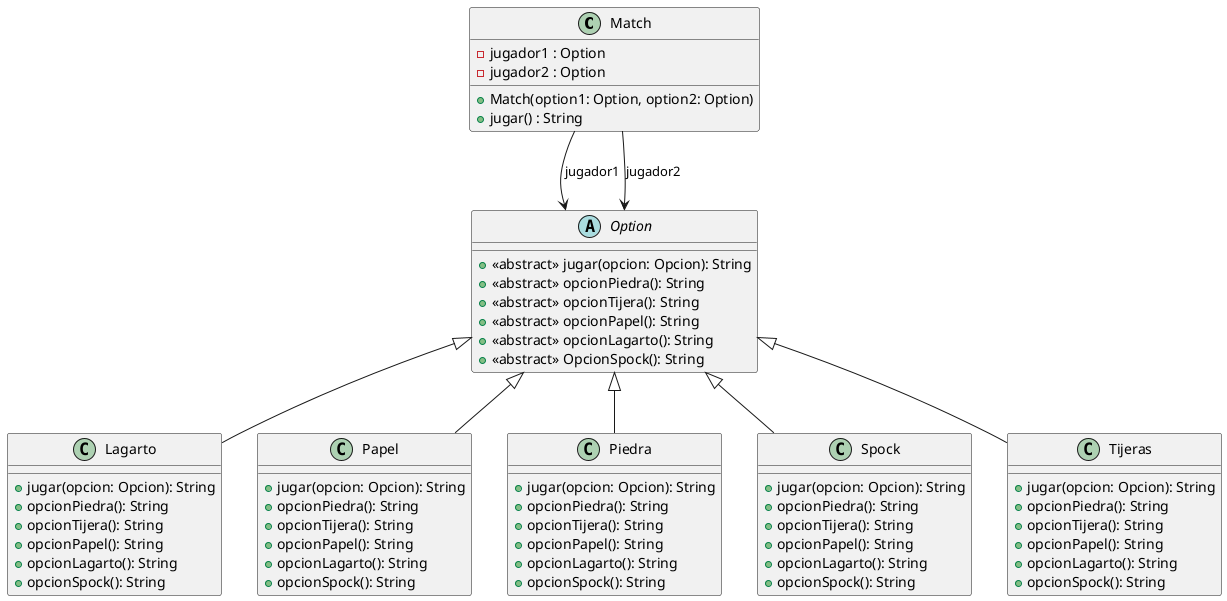 @startuml


class Match {
 -jugador1 : Option
 -jugador2 : Option

 +Match(option1: Option, option2: Option)
 +jugar() : String

}

abstract class Option {
 +<<abstract>> jugar(opcion: Opcion): String
 +<<abstract>> opcionPiedra(): String
 +<<abstract>> opcionTijera(): String
 +<<abstract>> opcionPapel(): String
 +<<abstract>> opcionLagarto(): String
 +<<abstract>> OpcionSpock(): String
}


class Lagarto extends Option {
 +jugar(opcion: Opcion): String
 +opcionPiedra(): String
 +opcionTijera(): String
 +opcionPapel(): String
 +opcionLagarto(): String
 +opcionSpock(): String
}

class Papel extends Option {
 +jugar(opcion: Opcion): String
 +opcionPiedra(): String
 +opcionTijera(): String
 +opcionPapel(): String
 +opcionLagarto(): String
 +opcionSpock(): String

}

class Piedra extends Option {
 +jugar(opcion: Opcion): String
 +opcionPiedra(): String
 +opcionTijera(): String
 +opcionPapel(): String
 +opcionLagarto(): String
 +opcionSpock(): String
}

class Spock extends Option {
 +jugar(opcion: Opcion): String
 +opcionPiedra(): String
 +opcionTijera(): String
 +opcionPapel(): String
 +opcionLagarto(): String
 +opcionSpock(): String

}

class Tijeras extends Option {
 +jugar(opcion: Opcion): String
 +opcionPiedra(): String
 +opcionTijera(): String
 +opcionPapel(): String
 +opcionLagarto(): String
 +opcionSpock(): String

}

Match --> Option : jugador1
Match --> Option : jugador2




@enduml

